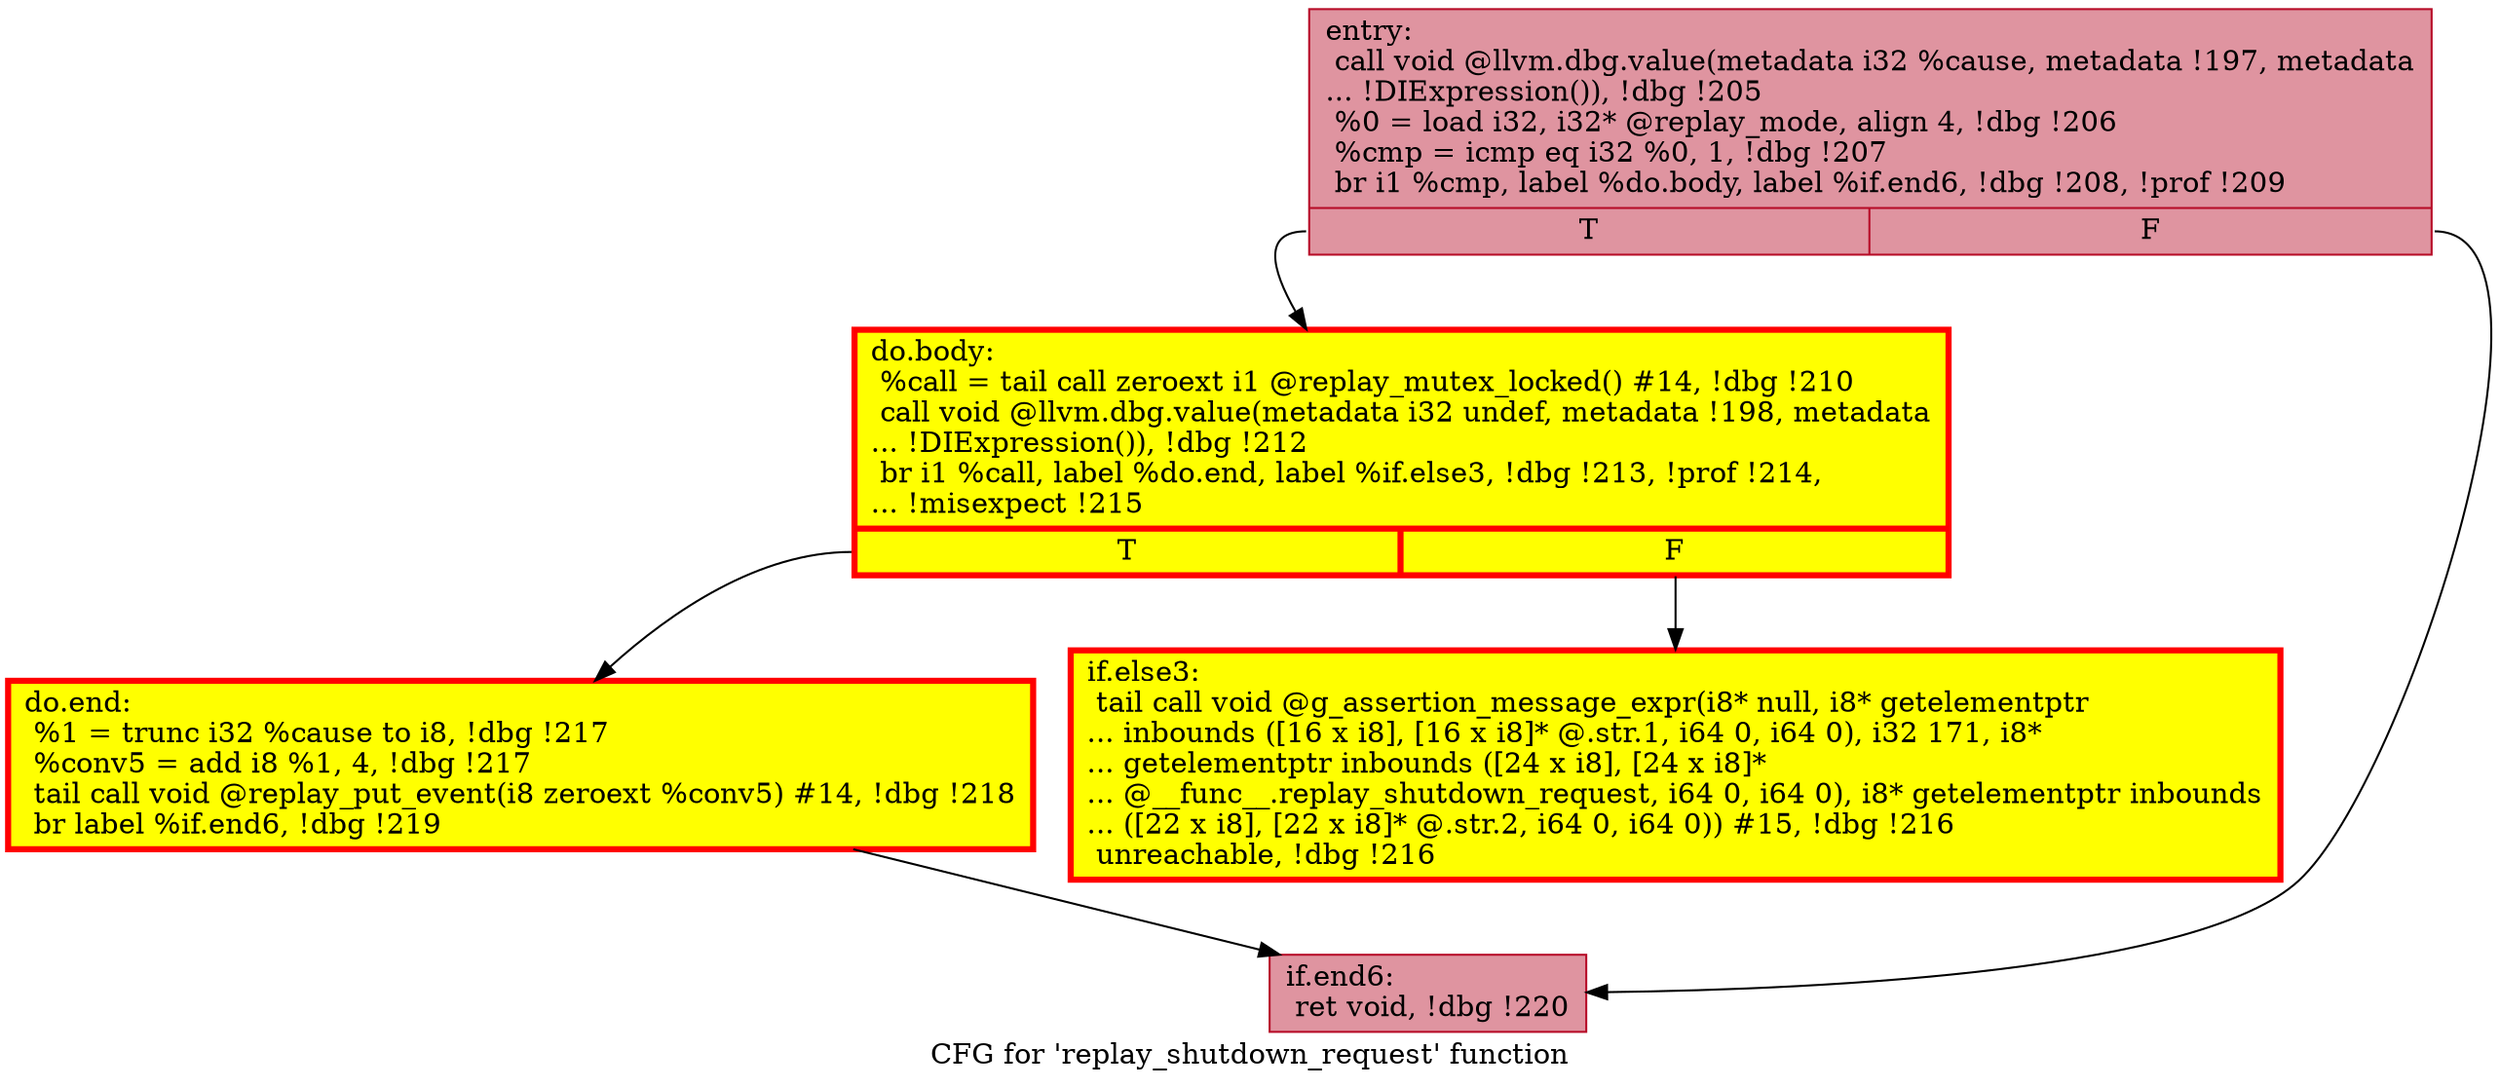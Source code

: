 digraph "CFG for 'replay_shutdown_request' function" {
	label="CFG for 'replay_shutdown_request' function";

	Node0x55a8034ff690 [shape=record,color="#b70d28ff", style=filled, fillcolor="#b70d2870",label="{entry:\l  call void @llvm.dbg.value(metadata i32 %cause, metadata !197, metadata\l... !DIExpression()), !dbg !205\l  %0 = load i32, i32* @replay_mode, align 4, !dbg !206\l  %cmp = icmp eq i32 %0, 1, !dbg !207\l  br i1 %cmp, label %do.body, label %if.end6, !dbg !208, !prof !209\l|{<s0>T|<s1>F}}"];
	Node0x55a8034ff690:s0 -> Node0x55a80333e870;
	Node0x55a8034ff690:s1 -> Node0x55a80333de90;
	Node0x55a80333e870 [shape=record,penwidth=3.0, style="filled", color="red", fillcolor="yellow",label="{do.body:                                          \l  %call = tail call zeroext i1 @replay_mutex_locked() #14, !dbg !210\l  call void @llvm.dbg.value(metadata i32 undef, metadata !198, metadata\l... !DIExpression()), !dbg !212\l  br i1 %call, label %do.end, label %if.else3, !dbg !213, !prof !214,\l... !misexpect !215\l|{<s0>T|<s1>F}}"];
	Node0x55a80333e870:s0 -> Node0x55a80333e7d0;
	Node0x55a80333e870:s1 -> Node0x55a80333ea30;
	Node0x55a80333ea30 [shape=record,penwidth=3.0, style="filled", color="red", fillcolor="yellow",label="{if.else3:                                         \l  tail call void @g_assertion_message_expr(i8* null, i8* getelementptr\l... inbounds ([16 x i8], [16 x i8]* @.str.1, i64 0, i64 0), i32 171, i8*\l... getelementptr inbounds ([24 x i8], [24 x i8]*\l... @__func__.replay_shutdown_request, i64 0, i64 0), i8* getelementptr inbounds\l... ([22 x i8], [22 x i8]* @.str.2, i64 0, i64 0)) #15, !dbg !216\l  unreachable, !dbg !216\l}"];
	Node0x55a80333e7d0 [shape=record,penwidth=3.0, style="filled", color="red", fillcolor="yellow",label="{do.end:                                           \l  %1 = trunc i32 %cause to i8, !dbg !217\l  %conv5 = add i8 %1, 4, !dbg !217\l  tail call void @replay_put_event(i8 zeroext %conv5) #14, !dbg !218\l  br label %if.end6, !dbg !219\l}"];
	Node0x55a80333e7d0 -> Node0x55a80333de90;
	Node0x55a80333de90 [shape=record,color="#b70d28ff", style=filled, fillcolor="#b70d2870",label="{if.end6:                                          \l  ret void, !dbg !220\l}"];
}
